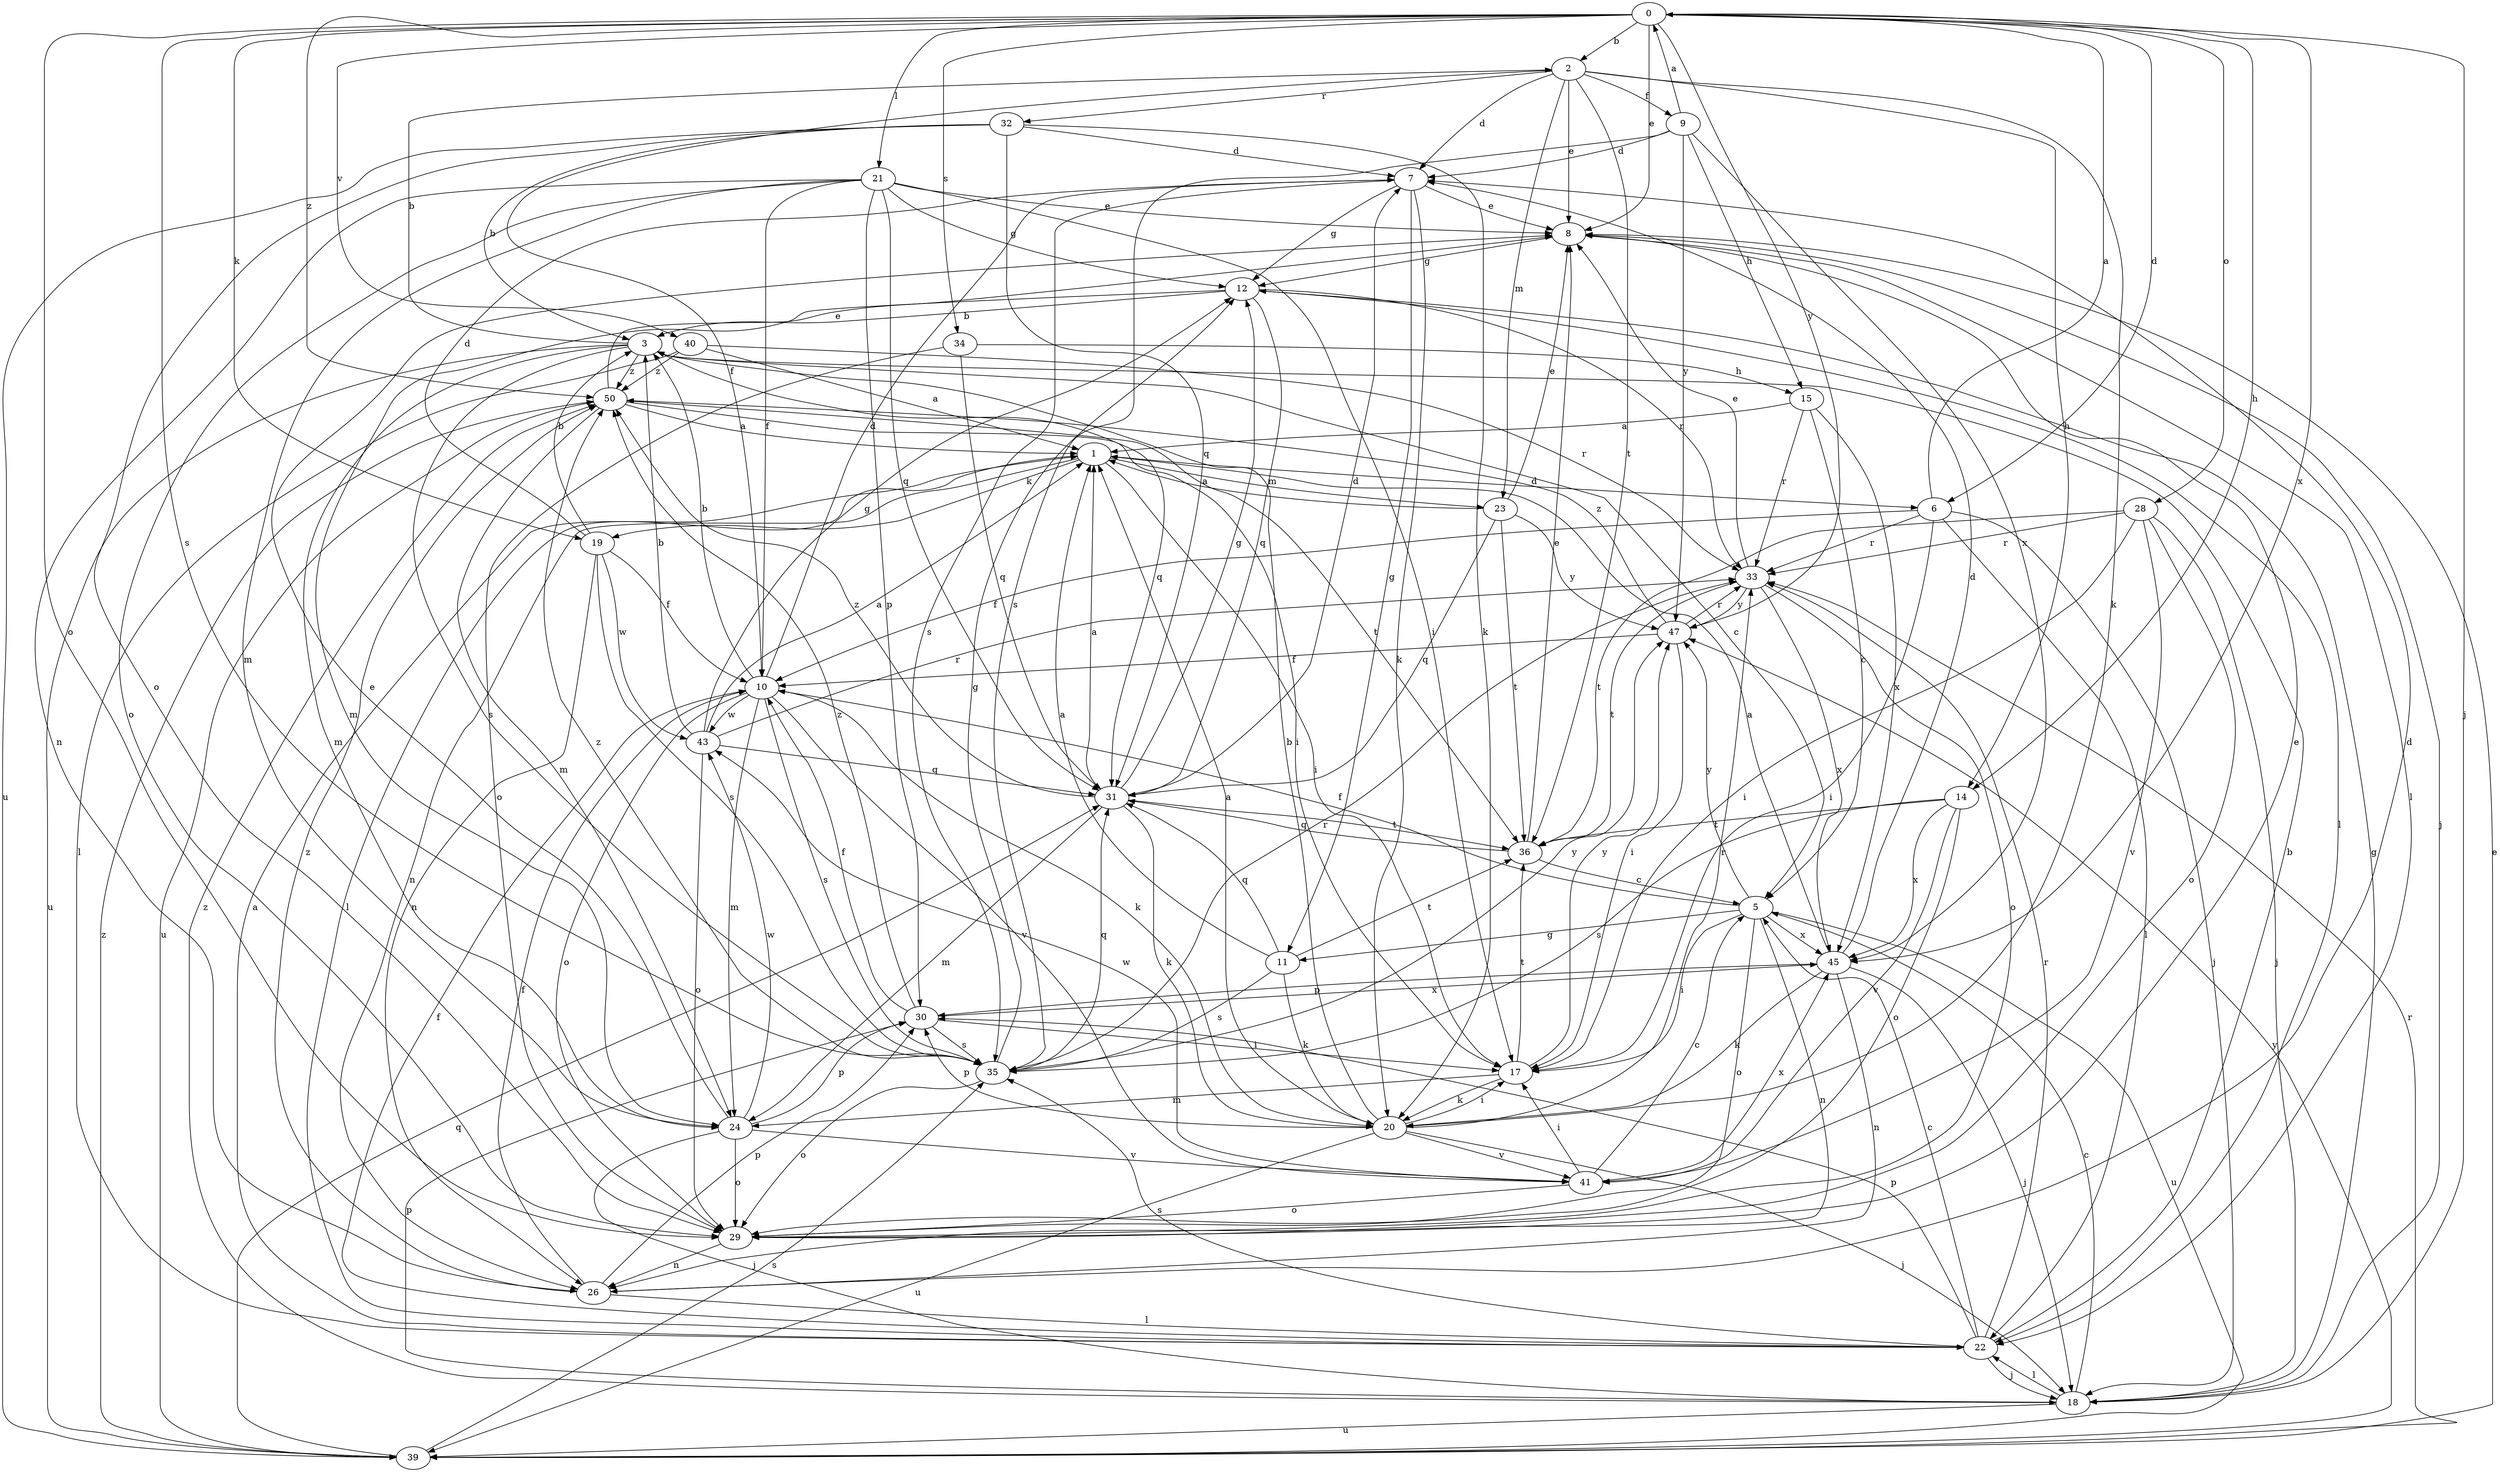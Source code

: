 strict digraph  {
0;
1;
2;
3;
5;
6;
7;
8;
9;
10;
11;
12;
14;
15;
17;
18;
19;
20;
21;
22;
23;
24;
26;
28;
29;
30;
31;
32;
33;
34;
35;
36;
39;
40;
41;
43;
45;
47;
50;
0 -> 2  [label=b];
0 -> 6  [label=d];
0 -> 8  [label=e];
0 -> 14  [label=h];
0 -> 18  [label=j];
0 -> 19  [label=k];
0 -> 21  [label=l];
0 -> 28  [label=o];
0 -> 29  [label=o];
0 -> 34  [label=s];
0 -> 35  [label=s];
0 -> 40  [label=v];
0 -> 45  [label=x];
0 -> 47  [label=y];
0 -> 50  [label=z];
1 -> 6  [label=d];
1 -> 17  [label=i];
1 -> 19  [label=k];
1 -> 22  [label=l];
1 -> 23  [label=m];
1 -> 26  [label=n];
2 -> 7  [label=d];
2 -> 8  [label=e];
2 -> 9  [label=f];
2 -> 10  [label=f];
2 -> 14  [label=h];
2 -> 20  [label=k];
2 -> 23  [label=m];
2 -> 32  [label=r];
2 -> 36  [label=t];
3 -> 2  [label=b];
3 -> 5  [label=c];
3 -> 24  [label=m];
3 -> 31  [label=q];
3 -> 35  [label=s];
3 -> 39  [label=u];
3 -> 50  [label=z];
5 -> 10  [label=f];
5 -> 11  [label=g];
5 -> 17  [label=i];
5 -> 26  [label=n];
5 -> 29  [label=o];
5 -> 39  [label=u];
5 -> 45  [label=x];
5 -> 47  [label=y];
6 -> 0  [label=a];
6 -> 10  [label=f];
6 -> 17  [label=i];
6 -> 18  [label=j];
6 -> 22  [label=l];
6 -> 33  [label=r];
7 -> 8  [label=e];
7 -> 11  [label=g];
7 -> 12  [label=g];
7 -> 20  [label=k];
7 -> 35  [label=s];
8 -> 12  [label=g];
8 -> 18  [label=j];
8 -> 22  [label=l];
9 -> 0  [label=a];
9 -> 7  [label=d];
9 -> 15  [label=h];
9 -> 35  [label=s];
9 -> 45  [label=x];
9 -> 47  [label=y];
10 -> 3  [label=b];
10 -> 7  [label=d];
10 -> 20  [label=k];
10 -> 24  [label=m];
10 -> 29  [label=o];
10 -> 35  [label=s];
10 -> 41  [label=v];
10 -> 43  [label=w];
11 -> 1  [label=a];
11 -> 20  [label=k];
11 -> 31  [label=q];
11 -> 35  [label=s];
11 -> 36  [label=t];
12 -> 3  [label=b];
12 -> 22  [label=l];
12 -> 24  [label=m];
12 -> 31  [label=q];
12 -> 33  [label=r];
14 -> 29  [label=o];
14 -> 35  [label=s];
14 -> 36  [label=t];
14 -> 41  [label=v];
14 -> 45  [label=x];
15 -> 1  [label=a];
15 -> 5  [label=c];
15 -> 33  [label=r];
15 -> 45  [label=x];
17 -> 20  [label=k];
17 -> 24  [label=m];
17 -> 36  [label=t];
17 -> 47  [label=y];
18 -> 5  [label=c];
18 -> 12  [label=g];
18 -> 22  [label=l];
18 -> 30  [label=p];
18 -> 39  [label=u];
18 -> 50  [label=z];
19 -> 3  [label=b];
19 -> 7  [label=d];
19 -> 10  [label=f];
19 -> 26  [label=n];
19 -> 35  [label=s];
19 -> 43  [label=w];
20 -> 1  [label=a];
20 -> 3  [label=b];
20 -> 17  [label=i];
20 -> 18  [label=j];
20 -> 30  [label=p];
20 -> 33  [label=r];
20 -> 39  [label=u];
20 -> 41  [label=v];
21 -> 8  [label=e];
21 -> 10  [label=f];
21 -> 12  [label=g];
21 -> 17  [label=i];
21 -> 24  [label=m];
21 -> 26  [label=n];
21 -> 29  [label=o];
21 -> 30  [label=p];
21 -> 31  [label=q];
22 -> 1  [label=a];
22 -> 3  [label=b];
22 -> 5  [label=c];
22 -> 10  [label=f];
22 -> 18  [label=j];
22 -> 30  [label=p];
22 -> 33  [label=r];
22 -> 35  [label=s];
23 -> 1  [label=a];
23 -> 8  [label=e];
23 -> 31  [label=q];
23 -> 36  [label=t];
23 -> 47  [label=y];
24 -> 8  [label=e];
24 -> 18  [label=j];
24 -> 29  [label=o];
24 -> 30  [label=p];
24 -> 41  [label=v];
24 -> 43  [label=w];
26 -> 7  [label=d];
26 -> 10  [label=f];
26 -> 22  [label=l];
26 -> 30  [label=p];
26 -> 50  [label=z];
28 -> 17  [label=i];
28 -> 18  [label=j];
28 -> 29  [label=o];
28 -> 33  [label=r];
28 -> 36  [label=t];
28 -> 41  [label=v];
29 -> 8  [label=e];
29 -> 26  [label=n];
30 -> 10  [label=f];
30 -> 17  [label=i];
30 -> 35  [label=s];
30 -> 45  [label=x];
30 -> 50  [label=z];
31 -> 1  [label=a];
31 -> 7  [label=d];
31 -> 12  [label=g];
31 -> 20  [label=k];
31 -> 24  [label=m];
31 -> 36  [label=t];
31 -> 50  [label=z];
32 -> 3  [label=b];
32 -> 7  [label=d];
32 -> 20  [label=k];
32 -> 29  [label=o];
32 -> 31  [label=q];
32 -> 39  [label=u];
33 -> 8  [label=e];
33 -> 29  [label=o];
33 -> 36  [label=t];
33 -> 45  [label=x];
33 -> 47  [label=y];
34 -> 15  [label=h];
34 -> 29  [label=o];
34 -> 31  [label=q];
35 -> 12  [label=g];
35 -> 29  [label=o];
35 -> 31  [label=q];
35 -> 33  [label=r];
35 -> 47  [label=y];
35 -> 50  [label=z];
36 -> 5  [label=c];
36 -> 8  [label=e];
36 -> 31  [label=q];
39 -> 8  [label=e];
39 -> 31  [label=q];
39 -> 33  [label=r];
39 -> 35  [label=s];
39 -> 47  [label=y];
39 -> 50  [label=z];
40 -> 1  [label=a];
40 -> 22  [label=l];
40 -> 33  [label=r];
40 -> 50  [label=z];
41 -> 5  [label=c];
41 -> 17  [label=i];
41 -> 29  [label=o];
41 -> 43  [label=w];
41 -> 45  [label=x];
43 -> 1  [label=a];
43 -> 3  [label=b];
43 -> 12  [label=g];
43 -> 29  [label=o];
43 -> 31  [label=q];
43 -> 33  [label=r];
45 -> 1  [label=a];
45 -> 7  [label=d];
45 -> 18  [label=j];
45 -> 20  [label=k];
45 -> 26  [label=n];
45 -> 30  [label=p];
47 -> 10  [label=f];
47 -> 17  [label=i];
47 -> 33  [label=r];
47 -> 50  [label=z];
50 -> 1  [label=a];
50 -> 8  [label=e];
50 -> 17  [label=i];
50 -> 24  [label=m];
50 -> 36  [label=t];
50 -> 39  [label=u];
}
